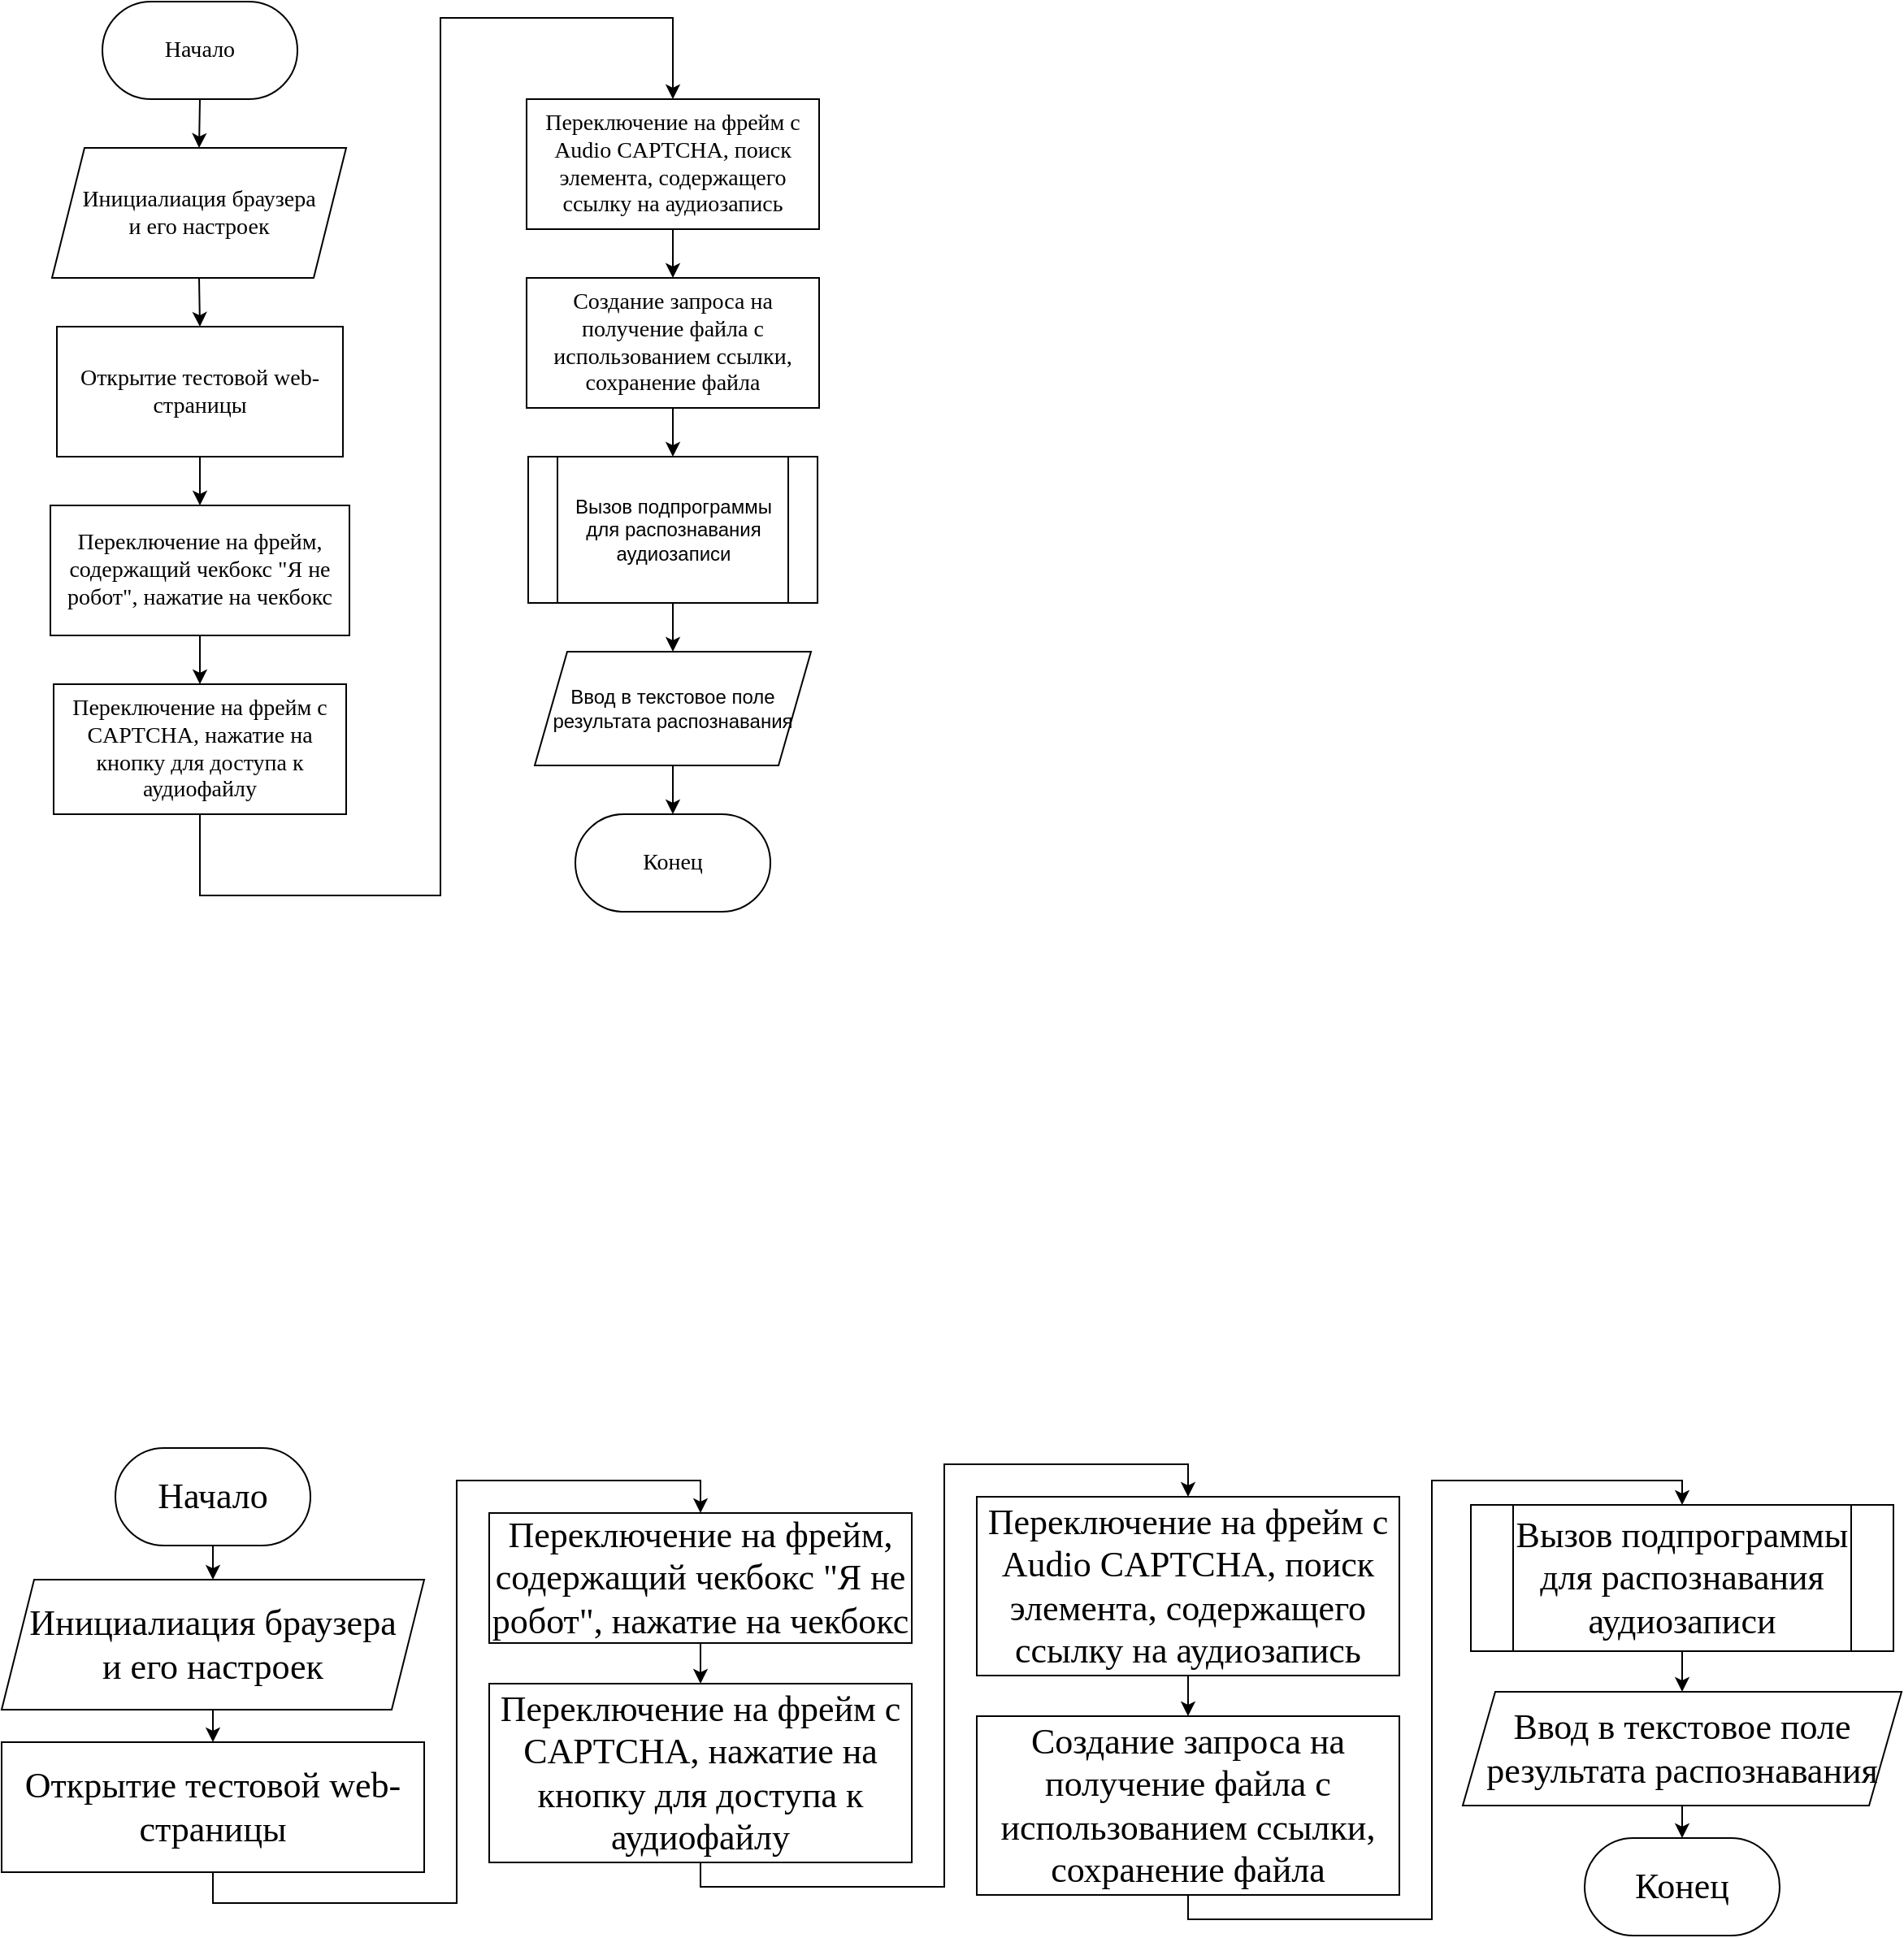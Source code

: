 <mxfile version="27.1.4">
  <diagram id="C5RBs43oDa-KdzZeNtuy" name="Page-1">
    <mxGraphModel dx="1296" dy="706" grid="1" gridSize="10" guides="1" tooltips="1" connect="1" arrows="1" fold="1" page="1" pageScale="1" pageWidth="1169" pageHeight="827" math="0" shadow="0">
      <root>
        <mxCell id="WIyWlLk6GJQsqaUBKTNV-0" />
        <mxCell id="WIyWlLk6GJQsqaUBKTNV-1" parent="WIyWlLk6GJQsqaUBKTNV-0" />
        <mxCell id="pFASb3sMWm2JdV4sOUbT-0" value="&lt;font face=&quot;Times New Roman&quot; style=&quot;font-size: 14px;&quot;&gt;Начало&lt;/font&gt;" style="rounded=1;whiteSpace=wrap;html=1;arcSize=50;" parent="WIyWlLk6GJQsqaUBKTNV-1" vertex="1">
          <mxGeometry x="62" y="30" width="120" height="60" as="geometry" />
        </mxCell>
        <mxCell id="pFASb3sMWm2JdV4sOUbT-1" value="&lt;font style=&quot;font-size: 14px;&quot; face=&quot;Times New Roman&quot;&gt;Конец&lt;/font&gt;" style="rounded=1;whiteSpace=wrap;html=1;arcSize=50;" parent="WIyWlLk6GJQsqaUBKTNV-1" vertex="1">
          <mxGeometry x="353" y="530" width="120" height="60" as="geometry" />
        </mxCell>
        <mxCell id="pFASb3sMWm2JdV4sOUbT-2" value="&lt;font style=&quot;font-size: 14px;&quot; face=&quot;Times New Roman&quot;&gt;Инициалиация браузера&lt;/font&gt;&lt;div&gt;&lt;font style=&quot;font-size: 14px;&quot; face=&quot;Times New Roman&quot;&gt;и его настроек&lt;/font&gt;&lt;/div&gt;" style="shape=parallelogram;perimeter=parallelogramPerimeter;whiteSpace=wrap;html=1;fixedSize=1;" parent="WIyWlLk6GJQsqaUBKTNV-1" vertex="1">
          <mxGeometry x="31" y="120" width="181" height="80" as="geometry" />
        </mxCell>
        <mxCell id="pFASb3sMWm2JdV4sOUbT-3" value="&lt;font face=&quot;Times New Roman&quot; style=&quot;font-size: 14px;&quot;&gt;Открытие тестовой web-страницы&lt;/font&gt;" style="rounded=0;whiteSpace=wrap;html=1;" parent="WIyWlLk6GJQsqaUBKTNV-1" vertex="1">
          <mxGeometry x="34" y="230" width="176" height="80" as="geometry" />
        </mxCell>
        <mxCell id="pFASb3sMWm2JdV4sOUbT-4" value="&lt;font face=&quot;Times New Roman&quot; style=&quot;font-size: 14px;&quot;&gt;Переключение на фрейм, содержащий чекбокс &quot;Я не робот&quot;, нажатие на чекбокс&lt;/font&gt;" style="rounded=0;whiteSpace=wrap;html=1;" parent="WIyWlLk6GJQsqaUBKTNV-1" vertex="1">
          <mxGeometry x="30" y="340" width="184" height="80" as="geometry" />
        </mxCell>
        <mxCell id="pFASb3sMWm2JdV4sOUbT-5" value="&lt;font style=&quot;font-size: 14px;&quot; face=&quot;Times New Roman&quot;&gt;Переключение на фрейм с CAPTCHA, нажатие на кнопку для доступа к аудиофайлу&lt;/font&gt;" style="rounded=0;whiteSpace=wrap;html=1;" parent="WIyWlLk6GJQsqaUBKTNV-1" vertex="1">
          <mxGeometry x="32" y="450" width="180" height="80" as="geometry" />
        </mxCell>
        <mxCell id="pFASb3sMWm2JdV4sOUbT-6" value="&lt;font style=&quot;font-size: 14px;&quot; face=&quot;Times New Roman&quot;&gt;Переключение на фрейм с Audio CAPTCHA, поиск элемента, содержащего ссылку на аудиозапись&lt;/font&gt;" style="rounded=0;whiteSpace=wrap;html=1;" parent="WIyWlLk6GJQsqaUBKTNV-1" vertex="1">
          <mxGeometry x="323" y="90" width="180" height="80" as="geometry" />
        </mxCell>
        <mxCell id="pFASb3sMWm2JdV4sOUbT-8" value="&lt;font style=&quot;font-size: 14px;&quot; face=&quot;Times New Roman&quot;&gt;Создание запроса на получение файла с использованием ссылки, сохранение файла&lt;/font&gt;" style="rounded=0;whiteSpace=wrap;html=1;" parent="WIyWlLk6GJQsqaUBKTNV-1" vertex="1">
          <mxGeometry x="323" y="200" width="180" height="80" as="geometry" />
        </mxCell>
        <mxCell id="pFASb3sMWm2JdV4sOUbT-9" value="Вызов подпрограммы для распознавания аудиозаписи" style="shape=process;whiteSpace=wrap;html=1;backgroundOutline=1;" parent="WIyWlLk6GJQsqaUBKTNV-1" vertex="1">
          <mxGeometry x="324" y="310" width="178" height="90" as="geometry" />
        </mxCell>
        <mxCell id="pFASb3sMWm2JdV4sOUbT-10" value="Ввод в текстовое поле результата распознавания" style="shape=parallelogram;perimeter=parallelogramPerimeter;whiteSpace=wrap;html=1;fixedSize=1;" parent="WIyWlLk6GJQsqaUBKTNV-1" vertex="1">
          <mxGeometry x="328" y="430" width="170" height="70" as="geometry" />
        </mxCell>
        <mxCell id="pFASb3sMWm2JdV4sOUbT-11" value="" style="endArrow=classic;html=1;rounded=0;exitX=0.5;exitY=1;exitDx=0;exitDy=0;entryX=0.5;entryY=0;entryDx=0;entryDy=0;" parent="WIyWlLk6GJQsqaUBKTNV-1" source="pFASb3sMWm2JdV4sOUbT-0" target="pFASb3sMWm2JdV4sOUbT-2" edge="1">
          <mxGeometry width="50" height="50" relative="1" as="geometry">
            <mxPoint x="530" y="330" as="sourcePoint" />
            <mxPoint x="580" y="280" as="targetPoint" />
          </mxGeometry>
        </mxCell>
        <mxCell id="pFASb3sMWm2JdV4sOUbT-12" value="" style="endArrow=classic;html=1;rounded=0;exitX=0.5;exitY=1;exitDx=0;exitDy=0;entryX=0.5;entryY=0;entryDx=0;entryDy=0;" parent="WIyWlLk6GJQsqaUBKTNV-1" source="pFASb3sMWm2JdV4sOUbT-2" target="pFASb3sMWm2JdV4sOUbT-3" edge="1">
          <mxGeometry width="50" height="50" relative="1" as="geometry">
            <mxPoint x="530" y="330" as="sourcePoint" />
            <mxPoint x="580" y="280" as="targetPoint" />
          </mxGeometry>
        </mxCell>
        <mxCell id="pFASb3sMWm2JdV4sOUbT-13" value="" style="endArrow=classic;html=1;rounded=0;exitX=0.5;exitY=1;exitDx=0;exitDy=0;entryX=0.5;entryY=0;entryDx=0;entryDy=0;" parent="WIyWlLk6GJQsqaUBKTNV-1" source="pFASb3sMWm2JdV4sOUbT-3" target="pFASb3sMWm2JdV4sOUbT-4" edge="1">
          <mxGeometry width="50" height="50" relative="1" as="geometry">
            <mxPoint x="530" y="330" as="sourcePoint" />
            <mxPoint x="580" y="280" as="targetPoint" />
          </mxGeometry>
        </mxCell>
        <mxCell id="pFASb3sMWm2JdV4sOUbT-14" value="" style="endArrow=classic;html=1;rounded=0;exitX=0.5;exitY=1;exitDx=0;exitDy=0;entryX=0.5;entryY=0;entryDx=0;entryDy=0;" parent="WIyWlLk6GJQsqaUBKTNV-1" source="pFASb3sMWm2JdV4sOUbT-4" target="pFASb3sMWm2JdV4sOUbT-5" edge="1">
          <mxGeometry width="50" height="50" relative="1" as="geometry">
            <mxPoint x="530" y="330" as="sourcePoint" />
            <mxPoint x="580" y="280" as="targetPoint" />
          </mxGeometry>
        </mxCell>
        <mxCell id="pFASb3sMWm2JdV4sOUbT-15" value="" style="endArrow=classic;html=1;rounded=0;exitX=0.5;exitY=1;exitDx=0;exitDy=0;entryX=0.5;entryY=0;entryDx=0;entryDy=0;" parent="WIyWlLk6GJQsqaUBKTNV-1" source="pFASb3sMWm2JdV4sOUbT-6" target="pFASb3sMWm2JdV4sOUbT-8" edge="1">
          <mxGeometry width="50" height="50" relative="1" as="geometry">
            <mxPoint x="530" y="330" as="sourcePoint" />
            <mxPoint x="580" y="280" as="targetPoint" />
          </mxGeometry>
        </mxCell>
        <mxCell id="pFASb3sMWm2JdV4sOUbT-16" value="" style="endArrow=classic;html=1;rounded=0;exitX=0.5;exitY=1;exitDx=0;exitDy=0;entryX=0.5;entryY=0;entryDx=0;entryDy=0;" parent="WIyWlLk6GJQsqaUBKTNV-1" source="pFASb3sMWm2JdV4sOUbT-8" target="pFASb3sMWm2JdV4sOUbT-9" edge="1">
          <mxGeometry width="50" height="50" relative="1" as="geometry">
            <mxPoint x="530" y="330" as="sourcePoint" />
            <mxPoint x="580" y="280" as="targetPoint" />
          </mxGeometry>
        </mxCell>
        <mxCell id="pFASb3sMWm2JdV4sOUbT-17" value="" style="endArrow=classic;html=1;rounded=0;exitX=0.5;exitY=1;exitDx=0;exitDy=0;entryX=0.5;entryY=0;entryDx=0;entryDy=0;" parent="WIyWlLk6GJQsqaUBKTNV-1" source="pFASb3sMWm2JdV4sOUbT-9" target="pFASb3sMWm2JdV4sOUbT-10" edge="1">
          <mxGeometry width="50" height="50" relative="1" as="geometry">
            <mxPoint x="530" y="330" as="sourcePoint" />
            <mxPoint x="580" y="280" as="targetPoint" />
          </mxGeometry>
        </mxCell>
        <mxCell id="pFASb3sMWm2JdV4sOUbT-18" value="" style="endArrow=classic;html=1;rounded=0;exitX=0.5;exitY=1;exitDx=0;exitDy=0;entryX=0.5;entryY=0;entryDx=0;entryDy=0;" parent="WIyWlLk6GJQsqaUBKTNV-1" source="pFASb3sMWm2JdV4sOUbT-10" target="pFASb3sMWm2JdV4sOUbT-1" edge="1">
          <mxGeometry width="50" height="50" relative="1" as="geometry">
            <mxPoint x="530" y="330" as="sourcePoint" />
            <mxPoint x="580" y="280" as="targetPoint" />
          </mxGeometry>
        </mxCell>
        <mxCell id="pFASb3sMWm2JdV4sOUbT-19" value="" style="endArrow=classic;html=1;rounded=0;exitX=0.5;exitY=1;exitDx=0;exitDy=0;entryX=0.5;entryY=0;entryDx=0;entryDy=0;" parent="WIyWlLk6GJQsqaUBKTNV-1" source="pFASb3sMWm2JdV4sOUbT-5" target="pFASb3sMWm2JdV4sOUbT-6" edge="1">
          <mxGeometry width="50" height="50" relative="1" as="geometry">
            <mxPoint x="530" y="330" as="sourcePoint" />
            <mxPoint x="580" y="280" as="targetPoint" />
            <Array as="points">
              <mxPoint x="122" y="580" />
              <mxPoint x="270" y="580" />
              <mxPoint x="270" y="40" />
              <mxPoint x="413" y="40" />
            </Array>
          </mxGeometry>
        </mxCell>
        <mxCell id="bTIxqWxv3WM_cKMwRkKn-0" value="&lt;font&gt;Начало&lt;/font&gt;" style="rounded=1;whiteSpace=wrap;html=1;arcSize=50;fontFamily=Times New Roman;fontSize=22;" parent="WIyWlLk6GJQsqaUBKTNV-1" vertex="1">
          <mxGeometry x="70" y="920" width="120" height="60" as="geometry" />
        </mxCell>
        <mxCell id="bTIxqWxv3WM_cKMwRkKn-1" value="&lt;font&gt;Конец&lt;/font&gt;" style="rounded=1;whiteSpace=wrap;html=1;arcSize=50;fontFamily=Times New Roman;fontSize=22;" parent="WIyWlLk6GJQsqaUBKTNV-1" vertex="1">
          <mxGeometry x="974" y="1160" width="120" height="60" as="geometry" />
        </mxCell>
        <mxCell id="bTIxqWxv3WM_cKMwRkKn-2" value="&lt;font&gt;Инициалиация браузера&lt;/font&gt;&lt;div&gt;&lt;font&gt;и его настроек&lt;/font&gt;&lt;/div&gt;" style="shape=parallelogram;perimeter=parallelogramPerimeter;whiteSpace=wrap;html=1;fixedSize=1;fontFamily=Times New Roman;fontSize=22;" parent="WIyWlLk6GJQsqaUBKTNV-1" vertex="1">
          <mxGeometry y="1001" width="260" height="80" as="geometry" />
        </mxCell>
        <mxCell id="bTIxqWxv3WM_cKMwRkKn-3" value="&lt;font&gt;Открытие тестовой web-страницы&lt;/font&gt;" style="rounded=0;whiteSpace=wrap;html=1;fontFamily=Times New Roman;fontSize=22;" parent="WIyWlLk6GJQsqaUBKTNV-1" vertex="1">
          <mxGeometry y="1101" width="260" height="80" as="geometry" />
        </mxCell>
        <mxCell id="bTIxqWxv3WM_cKMwRkKn-4" value="&lt;font&gt;Переключение на фрейм, содержащий чекбокс &quot;Я не робот&quot;, нажатие на чекбокс&lt;/font&gt;" style="rounded=0;whiteSpace=wrap;html=1;fontFamily=Times New Roman;fontSize=22;" parent="WIyWlLk6GJQsqaUBKTNV-1" vertex="1">
          <mxGeometry x="300" y="960" width="260" height="80" as="geometry" />
        </mxCell>
        <mxCell id="bTIxqWxv3WM_cKMwRkKn-5" value="&lt;font&gt;Переключение на фрейм с CAPTCHA, нажатие на кнопку для доступа к аудиофайлу&lt;/font&gt;" style="rounded=0;whiteSpace=wrap;html=1;fontFamily=Times New Roman;fontSize=22;" parent="WIyWlLk6GJQsqaUBKTNV-1" vertex="1">
          <mxGeometry x="300" y="1065" width="260" height="110" as="geometry" />
        </mxCell>
        <mxCell id="bTIxqWxv3WM_cKMwRkKn-6" value="&lt;font&gt;Переключение на фрейм с Audio CAPTCHA, поиск элемента, содержащего ссылку на аудиозапись&lt;/font&gt;" style="rounded=0;whiteSpace=wrap;html=1;fontFamily=Times New Roman;fontSize=22;" parent="WIyWlLk6GJQsqaUBKTNV-1" vertex="1">
          <mxGeometry x="600" y="950" width="260" height="110" as="geometry" />
        </mxCell>
        <mxCell id="bTIxqWxv3WM_cKMwRkKn-7" value="&lt;font&gt;Создание запроса на получение файла с использованием ссылки, сохранение файла&lt;/font&gt;" style="rounded=0;whiteSpace=wrap;html=1;fontFamily=Times New Roman;fontSize=22;" parent="WIyWlLk6GJQsqaUBKTNV-1" vertex="1">
          <mxGeometry x="600" y="1085" width="260" height="110" as="geometry" />
        </mxCell>
        <mxCell id="bTIxqWxv3WM_cKMwRkKn-8" value="Вызов подпрограммы для распознавания аудиозаписи" style="shape=process;whiteSpace=wrap;html=1;backgroundOutline=1;fontFamily=Times New Roman;fontSize=22;" parent="WIyWlLk6GJQsqaUBKTNV-1" vertex="1">
          <mxGeometry x="904" y="955" width="260" height="90" as="geometry" />
        </mxCell>
        <mxCell id="bTIxqWxv3WM_cKMwRkKn-9" value="Ввод в текстовое поле результата распознавания" style="shape=parallelogram;perimeter=parallelogramPerimeter;whiteSpace=wrap;html=1;fixedSize=1;fontFamily=Times New Roman;fontSize=22;" parent="WIyWlLk6GJQsqaUBKTNV-1" vertex="1">
          <mxGeometry x="899" y="1070" width="270" height="70" as="geometry" />
        </mxCell>
        <mxCell id="bTIxqWxv3WM_cKMwRkKn-10" value="" style="endArrow=classic;html=1;rounded=0;exitX=0.5;exitY=1;exitDx=0;exitDy=0;entryX=0.5;entryY=0;entryDx=0;entryDy=0;fontFamily=Times New Roman;fontSize=22;" parent="WIyWlLk6GJQsqaUBKTNV-1" source="bTIxqWxv3WM_cKMwRkKn-0" target="bTIxqWxv3WM_cKMwRkKn-2" edge="1">
          <mxGeometry width="50" height="50" relative="1" as="geometry">
            <mxPoint x="514" y="1220" as="sourcePoint" />
            <mxPoint x="564" y="1170" as="targetPoint" />
          </mxGeometry>
        </mxCell>
        <mxCell id="bTIxqWxv3WM_cKMwRkKn-11" value="" style="endArrow=classic;html=1;rounded=0;exitX=0.5;exitY=1;exitDx=0;exitDy=0;entryX=0.5;entryY=0;entryDx=0;entryDy=0;fontFamily=Times New Roman;fontSize=22;" parent="WIyWlLk6GJQsqaUBKTNV-1" source="bTIxqWxv3WM_cKMwRkKn-2" target="bTIxqWxv3WM_cKMwRkKn-3" edge="1">
          <mxGeometry width="50" height="50" relative="1" as="geometry">
            <mxPoint x="514" y="1220" as="sourcePoint" />
            <mxPoint x="564" y="1170" as="targetPoint" />
          </mxGeometry>
        </mxCell>
        <mxCell id="bTIxqWxv3WM_cKMwRkKn-12" value="" style="endArrow=classic;html=1;rounded=0;exitX=0.5;exitY=1;exitDx=0;exitDy=0;entryX=0.5;entryY=0;entryDx=0;entryDy=0;fontFamily=Times New Roman;fontSize=22;" parent="WIyWlLk6GJQsqaUBKTNV-1" source="bTIxqWxv3WM_cKMwRkKn-3" target="bTIxqWxv3WM_cKMwRkKn-4" edge="1">
          <mxGeometry width="50" height="50" relative="1" as="geometry">
            <mxPoint x="534" y="1220" as="sourcePoint" />
            <mxPoint x="584" y="1170" as="targetPoint" />
            <Array as="points">
              <mxPoint x="130" y="1200" />
              <mxPoint x="280" y="1200" />
              <mxPoint x="280" y="940" />
              <mxPoint x="430" y="940" />
            </Array>
          </mxGeometry>
        </mxCell>
        <mxCell id="bTIxqWxv3WM_cKMwRkKn-13" value="" style="endArrow=classic;html=1;rounded=0;exitX=0.5;exitY=1;exitDx=0;exitDy=0;entryX=0.5;entryY=0;entryDx=0;entryDy=0;fontFamily=Times New Roman;fontSize=22;" parent="WIyWlLk6GJQsqaUBKTNV-1" source="bTIxqWxv3WM_cKMwRkKn-4" target="bTIxqWxv3WM_cKMwRkKn-5" edge="1">
          <mxGeometry width="50" height="50" relative="1" as="geometry">
            <mxPoint x="800" y="960" as="sourcePoint" />
            <mxPoint x="850" y="910" as="targetPoint" />
          </mxGeometry>
        </mxCell>
        <mxCell id="bTIxqWxv3WM_cKMwRkKn-14" value="" style="endArrow=classic;html=1;rounded=0;exitX=0.5;exitY=1;exitDx=0;exitDy=0;entryX=0.5;entryY=0;entryDx=0;entryDy=0;fontFamily=Times New Roman;fontSize=22;" parent="WIyWlLk6GJQsqaUBKTNV-1" source="bTIxqWxv3WM_cKMwRkKn-6" target="bTIxqWxv3WM_cKMwRkKn-7" edge="1">
          <mxGeometry width="50" height="50" relative="1" as="geometry">
            <mxPoint x="792" y="1210" as="sourcePoint" />
            <mxPoint x="842" y="1160" as="targetPoint" />
          </mxGeometry>
        </mxCell>
        <mxCell id="bTIxqWxv3WM_cKMwRkKn-15" value="" style="endArrow=classic;html=1;rounded=0;exitX=0.5;exitY=1;exitDx=0;exitDy=0;entryX=0.5;entryY=0;entryDx=0;entryDy=0;fontFamily=Times New Roman;fontSize=22;" parent="WIyWlLk6GJQsqaUBKTNV-1" source="bTIxqWxv3WM_cKMwRkKn-7" target="bTIxqWxv3WM_cKMwRkKn-8" edge="1">
          <mxGeometry width="50" height="50" relative="1" as="geometry">
            <mxPoint x="907" y="1220" as="sourcePoint" />
            <mxPoint x="957" y="1170" as="targetPoint" />
            <Array as="points">
              <mxPoint x="730" y="1210" />
              <mxPoint x="880" y="1210" />
              <mxPoint x="880" y="940" />
              <mxPoint x="1034" y="940" />
            </Array>
          </mxGeometry>
        </mxCell>
        <mxCell id="bTIxqWxv3WM_cKMwRkKn-16" value="" style="endArrow=classic;html=1;rounded=0;exitX=0.5;exitY=1;exitDx=0;exitDy=0;entryX=0.5;entryY=0;entryDx=0;entryDy=0;fontFamily=Times New Roman;fontSize=22;" parent="WIyWlLk6GJQsqaUBKTNV-1" source="bTIxqWxv3WM_cKMwRkKn-8" target="bTIxqWxv3WM_cKMwRkKn-9" edge="1">
          <mxGeometry width="50" height="50" relative="1" as="geometry">
            <mxPoint x="1090" y="981" as="sourcePoint" />
            <mxPoint x="1140" y="931" as="targetPoint" />
          </mxGeometry>
        </mxCell>
        <mxCell id="bTIxqWxv3WM_cKMwRkKn-17" value="" style="endArrow=classic;html=1;rounded=0;exitX=0.5;exitY=1;exitDx=0;exitDy=0;entryX=0.5;entryY=0;entryDx=0;entryDy=0;fontFamily=Times New Roman;fontSize=22;" parent="WIyWlLk6GJQsqaUBKTNV-1" source="bTIxqWxv3WM_cKMwRkKn-9" target="bTIxqWxv3WM_cKMwRkKn-1" edge="1">
          <mxGeometry width="50" height="50" relative="1" as="geometry">
            <mxPoint x="1090" y="981" as="sourcePoint" />
            <mxPoint x="1140" y="931" as="targetPoint" />
          </mxGeometry>
        </mxCell>
        <mxCell id="bTIxqWxv3WM_cKMwRkKn-19" value="" style="endArrow=classic;html=1;rounded=0;exitX=0.5;exitY=1;exitDx=0;exitDy=0;entryX=0.5;entryY=0;entryDx=0;entryDy=0;fontFamily=Times New Roman;fontSize=22;" parent="WIyWlLk6GJQsqaUBKTNV-1" source="bTIxqWxv3WM_cKMwRkKn-5" target="bTIxqWxv3WM_cKMwRkKn-6" edge="1">
          <mxGeometry width="50" height="50" relative="1" as="geometry">
            <mxPoint x="390" y="1270" as="sourcePoint" />
            <mxPoint x="440" y="1220" as="targetPoint" />
            <Array as="points">
              <mxPoint x="430" y="1190" />
              <mxPoint x="580" y="1190" />
              <mxPoint x="580" y="930" />
              <mxPoint x="730" y="930" />
            </Array>
          </mxGeometry>
        </mxCell>
      </root>
    </mxGraphModel>
  </diagram>
</mxfile>
